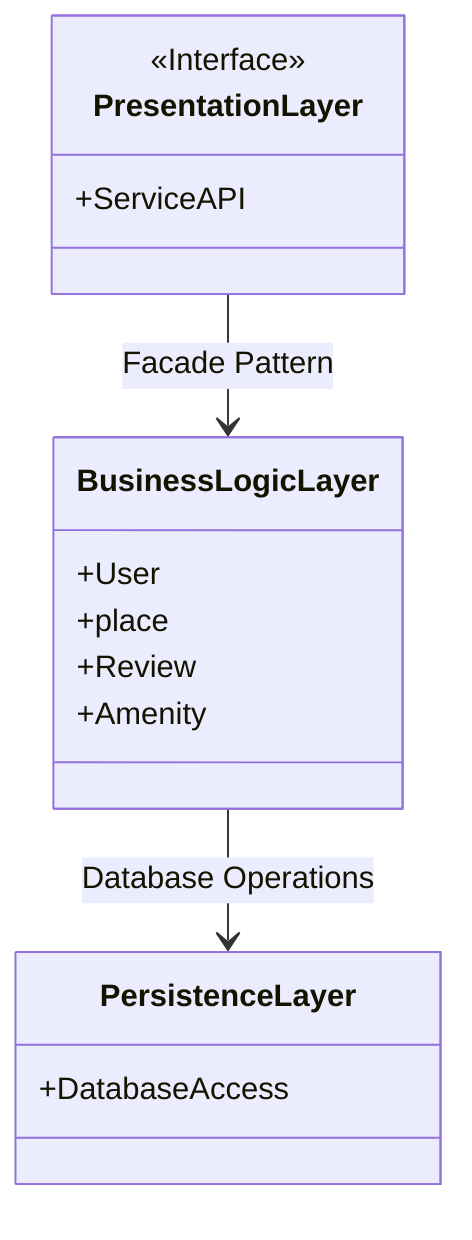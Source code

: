 classDiagram
class PresentationLayer {
    <<Interface>>
    +ServiceAPI
}
class BusinessLogicLayer {
    +User
    +place
    +Review
    +Amenity
}
class PersistenceLayer {
    +DatabaseAccess
}
PresentationLayer --> BusinessLogicLayer : Facade Pattern
BusinessLogicLayer --> PersistenceLayer : Database Operations